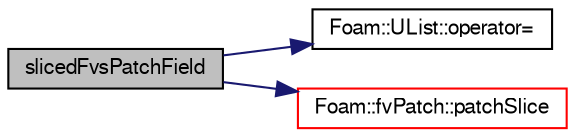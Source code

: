 digraph "slicedFvsPatchField"
{
  bgcolor="transparent";
  edge [fontname="FreeSans",fontsize="10",labelfontname="FreeSans",labelfontsize="10"];
  node [fontname="FreeSans",fontsize="10",shape=record];
  rankdir="LR";
  Node1 [label="slicedFvsPatchField",height=0.2,width=0.4,color="black", fillcolor="grey75", style="filled" fontcolor="black"];
  Node1 -> Node2 [color="midnightblue",fontsize="10",style="solid",fontname="FreeSans"];
  Node2 [label="Foam::UList::operator=",height=0.2,width=0.4,color="black",URL="$a02659.html#a7063d7d45379d3c474db62b47df45eea",tooltip="Assignment of all entries to the given value. "];
  Node1 -> Node3 [color="midnightblue",fontsize="10",style="solid",fontname="FreeSans"];
  Node3 [label="Foam::fvPatch::patchSlice",height=0.2,width=0.4,color="red",URL="$a00860.html#a2c6b06069457d4db3a4a509c4963411a",tooltip="Slice list to patch. "];
}
